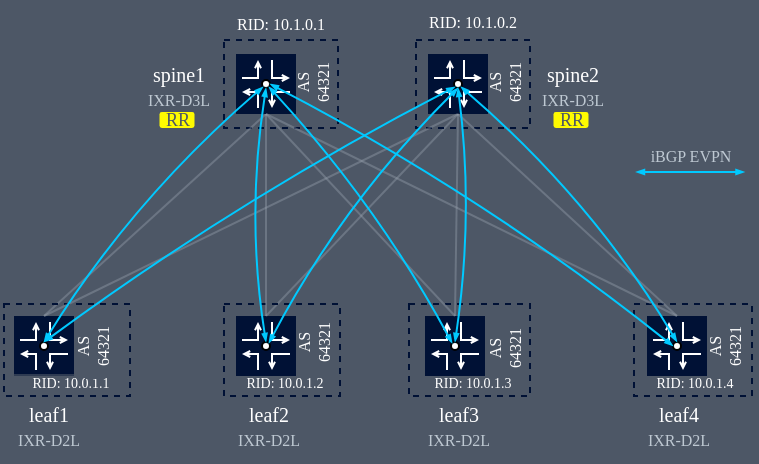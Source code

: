 <mxfile version="21.6.9" type="github">
  <diagram name="overlay ibgp evpn" id="vQ_CZGtZjFFo7zD5n146">
    <mxGraphModel dx="902" dy="489" grid="0" gridSize="2" guides="1" tooltips="1" connect="1" arrows="1" fold="1" page="1" pageScale="1" pageWidth="827" pageHeight="1169" background="#4D5766" math="0" shadow="0">
      <root>
        <mxCell id="mwT0r1Xhh7UKhmQyr-0J-0" />
        <mxCell id="mwT0r1Xhh7UKhmQyr-0J-1" parent="mwT0r1Xhh7UKhmQyr-0J-0" />
        <mxCell id="mwT0r1Xhh7UKhmQyr-0J-66" value="&lt;font face=&quot;Fira Code&quot; data-font-src=&quot;https://fonts.googleapis.com/css?family=Fira+Code&quot;&gt;AS 64321&lt;/font&gt;" style="rounded=0;whiteSpace=wrap;html=1;dashed=1;fillColor=#4D5766;fontFamily=Manrope;fontSource=https%3A%2F%2Ffonts.googleapis.com%2Fcss%3Ffamily%3DManrope;fontSize=8;fontColor=#FFFFFF;strokeColor=none;rotation=-90;" parent="mwT0r1Xhh7UKhmQyr-0J-1" vertex="1">
          <mxGeometry x="531" y="415" width="33" height="8" as="geometry" />
        </mxCell>
        <mxCell id="97hnSNOYw0HHCOYGKAI5-13" value="&lt;div style=&quot;font-size: 7px;&quot;&gt;&lt;div style=&quot;text-align: left&quot;&gt;&lt;span style=&quot;color: rgb(255 , 255 , 255)&quot;&gt;RID&lt;/span&gt;&lt;span style=&quot;color: rgb(255 , 255 , 255)&quot;&gt;: 10.0.1.3&lt;/span&gt;&lt;/div&gt;&lt;/div&gt;" style="text;html=1;align=center;verticalAlign=middle;resizable=0;points=[];autosize=1;fontSize=8;fontFamily=Fira Code;fontColor=#001135;fontSource=https%3A%2F%2Ffonts.googleapis.com%2Fcss%3Ffamily%3DFira%2BCode;connectable=0;rotation=0;fillColor=#4D5766;opacity=60;spacing=-3;" parent="mwT0r1Xhh7UKhmQyr-0J-1" vertex="1">
          <mxGeometry x="499.5" y="432" width="63" height="10" as="geometry" />
        </mxCell>
        <mxCell id="mwT0r1Xhh7UKhmQyr-0J-44" value="" style="rounded=0;whiteSpace=wrap;html=1;fontFamily=Manrope;fontSize=8;fontSource=https%3A%2F%2Ffonts.googleapis.com%2Fcss%3Ffamily%3DManrope;connectable=0;allowArrows=0;fillColor=none;dashed=1;strokeColor=#001135;" parent="mwT0r1Xhh7UKhmQyr-0J-1" vertex="1">
          <mxGeometry x="499.5" y="397" width="60.5" height="46" as="geometry" />
        </mxCell>
        <mxCell id="mwT0r1Xhh7UKhmQyr-0J-51" value="" style="group" parent="mwT0r1Xhh7UKhmQyr-0J-1" vertex="1" connectable="0">
          <mxGeometry x="507.5" y="403" width="30" height="30" as="geometry" />
        </mxCell>
        <mxCell id="mwT0r1Xhh7UKhmQyr-0J-52" value="" style="whiteSpace=wrap;html=1;aspect=fixed;fillColor=#001135;strokeColor=none;connectable=1;allowArrows=1;fontFamily=Manrope;fontSource=https%3A%2F%2Ffonts.googleapis.com%2Fcss%3Ffamily%3DManrope;" parent="mwT0r1Xhh7UKhmQyr-0J-51" vertex="1">
          <mxGeometry width="30" height="30" as="geometry" />
        </mxCell>
        <mxCell id="mwT0r1Xhh7UKhmQyr-0J-53" value="" style="endArrow=open;html=1;edgeStyle=orthogonalEdgeStyle;rounded=0;endFill=0;startSize=6;endSize=2;strokeColor=#FFFFFF;fontFamily=Manrope;fontSource=https%3A%2F%2Ffonts.googleapis.com%2Fcss%3Ffamily%3DManrope;" parent="mwT0r1Xhh7UKhmQyr-0J-51" edge="1">
          <mxGeometry width="50" height="50" as="geometry">
            <mxPoint x="3" y="12" as="sourcePoint" />
            <mxPoint x="11" y="3" as="targetPoint" />
            <Array as="points">
              <mxPoint x="11" y="12" />
            </Array>
          </mxGeometry>
        </mxCell>
        <mxCell id="mwT0r1Xhh7UKhmQyr-0J-54" value="" style="endArrow=open;html=1;edgeStyle=orthogonalEdgeStyle;rounded=0;endFill=0;startSize=6;endSize=2;strokeColor=#FFFFFF;fontFamily=Manrope;fontSource=https%3A%2F%2Ffonts.googleapis.com%2Fcss%3Ffamily%3DManrope;" parent="mwT0r1Xhh7UKhmQyr-0J-51" edge="1">
          <mxGeometry width="50" height="50" as="geometry">
            <mxPoint x="11" y="27" as="sourcePoint" />
            <mxPoint x="3" y="19" as="targetPoint" />
            <Array as="points">
              <mxPoint x="11" y="19" />
            </Array>
          </mxGeometry>
        </mxCell>
        <mxCell id="mwT0r1Xhh7UKhmQyr-0J-55" value="" style="endArrow=open;html=1;edgeStyle=orthogonalEdgeStyle;rounded=0;endFill=0;startSize=6;endSize=2;strokeColor=#FFFFFF;fontFamily=Manrope;fontSource=https%3A%2F%2Ffonts.googleapis.com%2Fcss%3Ffamily%3DManrope;" parent="mwT0r1Xhh7UKhmQyr-0J-51" edge="1">
          <mxGeometry width="50" height="50" as="geometry">
            <mxPoint x="18" y="3" as="sourcePoint" />
            <mxPoint x="27" y="12" as="targetPoint" />
            <Array as="points">
              <mxPoint x="18" y="12" />
            </Array>
          </mxGeometry>
        </mxCell>
        <mxCell id="mwT0r1Xhh7UKhmQyr-0J-56" value="" style="endArrow=open;html=1;edgeStyle=orthogonalEdgeStyle;rounded=0;endFill=0;startSize=6;endSize=2;strokeColor=#FFFFFF;fontFamily=Manrope;fontSource=https%3A%2F%2Ffonts.googleapis.com%2Fcss%3Ffamily%3DManrope;" parent="mwT0r1Xhh7UKhmQyr-0J-51" edge="1">
          <mxGeometry width="50" height="50" as="geometry">
            <mxPoint x="27" y="19" as="sourcePoint" />
            <mxPoint x="18" y="27" as="targetPoint" />
            <Array as="points">
              <mxPoint x="18" y="19" />
            </Array>
          </mxGeometry>
        </mxCell>
        <mxCell id="97hnSNOYw0HHCOYGKAI5-4" value="" style="ellipse;whiteSpace=wrap;html=1;" parent="mwT0r1Xhh7UKhmQyr-0J-51" vertex="1">
          <mxGeometry x="13" y="13" width="4" height="4" as="geometry" />
        </mxCell>
        <mxCell id="mwT0r1Xhh7UKhmQyr-0J-15" value="" style="group;fontFamily=Manrope;fontSource=https%3A%2F%2Ffonts.googleapis.com%2Fcss%3Ffamily%3DManrope;" parent="mwT0r1Xhh7UKhmQyr-0J-1" vertex="1" connectable="0">
          <mxGeometry x="413" y="403" width="55" height="38" as="geometry" />
        </mxCell>
        <mxCell id="97hnSNOYw0HHCOYGKAI5-7" value="&lt;div style=&quot;font-size: 7px;&quot;&gt;&lt;div style=&quot;text-align: left&quot;&gt;&lt;span style=&quot;color: rgb(255 , 255 , 255)&quot;&gt;RID&lt;/span&gt;&lt;span style=&quot;color: rgb(255 , 255 , 255)&quot;&gt;: 10.0.1.2&lt;/span&gt;&lt;/div&gt;&lt;/div&gt;" style="text;html=1;align=center;verticalAlign=middle;resizable=0;points=[];autosize=1;fontSize=8;fontFamily=Fira Code;fontColor=#001135;fontSource=https%3A%2F%2Ffonts.googleapis.com%2Fcss%3Ffamily%3DFira%2BCode;connectable=0;rotation=0;fillColor=#4D5766;opacity=60;spacing=-3;" parent="mwT0r1Xhh7UKhmQyr-0J-15" vertex="1">
          <mxGeometry x="-8" y="29" width="63" height="10" as="geometry" />
        </mxCell>
        <mxCell id="mwT0r1Xhh7UKhmQyr-0J-16" value="" style="whiteSpace=wrap;html=1;aspect=fixed;fillColor=#001135;strokeColor=none;connectable=1;allowArrows=1;fontFamily=Manrope;fontSource=https%3A%2F%2Ffonts.googleapis.com%2Fcss%3Ffamily%3DManrope;" parent="mwT0r1Xhh7UKhmQyr-0J-15" vertex="1">
          <mxGeometry width="30" height="30" as="geometry" />
        </mxCell>
        <mxCell id="mwT0r1Xhh7UKhmQyr-0J-17" value="" style="endArrow=open;html=1;edgeStyle=orthogonalEdgeStyle;rounded=0;endFill=0;startSize=6;endSize=2;strokeColor=#FFFFFF;fontFamily=Manrope;fontSource=https%3A%2F%2Ffonts.googleapis.com%2Fcss%3Ffamily%3DManrope;" parent="mwT0r1Xhh7UKhmQyr-0J-15" edge="1">
          <mxGeometry width="50" height="50" relative="1" as="geometry">
            <mxPoint x="3" y="12" as="sourcePoint" />
            <mxPoint x="11" y="3" as="targetPoint" />
            <Array as="points">
              <mxPoint x="11" y="12" />
            </Array>
          </mxGeometry>
        </mxCell>
        <mxCell id="mwT0r1Xhh7UKhmQyr-0J-18" value="" style="endArrow=open;html=1;edgeStyle=orthogonalEdgeStyle;rounded=0;endFill=0;startSize=6;endSize=2;strokeColor=#FFFFFF;fontFamily=Manrope;fontSource=https%3A%2F%2Ffonts.googleapis.com%2Fcss%3Ffamily%3DManrope;" parent="mwT0r1Xhh7UKhmQyr-0J-15" edge="1">
          <mxGeometry width="50" height="50" relative="1" as="geometry">
            <mxPoint x="11" y="27" as="sourcePoint" />
            <mxPoint x="3" y="19" as="targetPoint" />
            <Array as="points">
              <mxPoint x="11" y="19" />
            </Array>
          </mxGeometry>
        </mxCell>
        <mxCell id="mwT0r1Xhh7UKhmQyr-0J-19" value="" style="endArrow=open;html=1;edgeStyle=orthogonalEdgeStyle;rounded=0;endFill=0;startSize=6;endSize=2;strokeColor=#FFFFFF;fontFamily=Manrope;fontSource=https%3A%2F%2Ffonts.googleapis.com%2Fcss%3Ffamily%3DManrope;" parent="mwT0r1Xhh7UKhmQyr-0J-15" edge="1">
          <mxGeometry width="50" height="50" relative="1" as="geometry">
            <mxPoint x="18" y="3" as="sourcePoint" />
            <mxPoint x="27" y="12" as="targetPoint" />
            <Array as="points">
              <mxPoint x="18" y="12" />
            </Array>
          </mxGeometry>
        </mxCell>
        <mxCell id="mwT0r1Xhh7UKhmQyr-0J-20" value="" style="endArrow=open;html=1;edgeStyle=orthogonalEdgeStyle;rounded=0;endFill=0;startSize=6;endSize=2;strokeColor=#FFFFFF;fontFamily=Manrope;fontSource=https%3A%2F%2Ffonts.googleapis.com%2Fcss%3Ffamily%3DManrope;" parent="mwT0r1Xhh7UKhmQyr-0J-15" edge="1">
          <mxGeometry width="50" height="50" relative="1" as="geometry">
            <mxPoint x="27" y="19" as="sourcePoint" />
            <mxPoint x="18" y="27" as="targetPoint" />
            <Array as="points">
              <mxPoint x="18" y="19" />
            </Array>
          </mxGeometry>
        </mxCell>
        <mxCell id="97hnSNOYw0HHCOYGKAI5-3" value="" style="ellipse;whiteSpace=wrap;html=1;" parent="mwT0r1Xhh7UKhmQyr-0J-15" vertex="1">
          <mxGeometry x="13" y="13" width="4" height="4" as="geometry" />
        </mxCell>
        <mxCell id="mwT0r1Xhh7UKhmQyr-0J-21" value="" style="group" parent="mwT0r1Xhh7UKhmQyr-0J-1" vertex="1" connectable="0">
          <mxGeometry x="302" y="403" width="64" height="42" as="geometry" />
        </mxCell>
        <mxCell id="mwT0r1Xhh7UKhmQyr-0J-22" value="" style="whiteSpace=wrap;html=1;aspect=fixed;fillColor=#001135;strokeColor=none;connectable=1;allowArrows=1;fontFamily=Manrope;fontSource=https%3A%2F%2Ffonts.googleapis.com%2Fcss%3Ffamily%3DManrope;" parent="mwT0r1Xhh7UKhmQyr-0J-21" vertex="1">
          <mxGeometry width="30" height="30" as="geometry" />
        </mxCell>
        <mxCell id="mwT0r1Xhh7UKhmQyr-0J-63" value="&lt;div style=&quot;font-size: 7px;&quot;&gt;&lt;div style=&quot;text-align: left&quot;&gt;&lt;span style=&quot;color: rgb(255 , 255 , 255)&quot;&gt;RID&lt;/span&gt;&lt;span style=&quot;color: rgb(255 , 255 , 255)&quot;&gt;: 10.0.1.1&lt;/span&gt;&lt;/div&gt;&lt;/div&gt;" style="text;html=1;align=center;verticalAlign=middle;resizable=0;points=[];autosize=1;fontSize=8;fontFamily=Fira Code;fontColor=#001135;fontSource=https%3A%2F%2Ffonts.googleapis.com%2Fcss%3Ffamily%3DFira%2BCode;connectable=0;rotation=0;fillColor=#4D5766;opacity=60;spacing=-3;" parent="mwT0r1Xhh7UKhmQyr-0J-21" vertex="1">
          <mxGeometry x="-4" y="29" width="63" height="10" as="geometry" />
        </mxCell>
        <mxCell id="mwT0r1Xhh7UKhmQyr-0J-23" value="" style="endArrow=open;html=1;edgeStyle=orthogonalEdgeStyle;rounded=0;endFill=0;startSize=6;endSize=2;strokeColor=#FFFFFF;fontFamily=Manrope;fontSource=https%3A%2F%2Ffonts.googleapis.com%2Fcss%3Ffamily%3DManrope;" parent="mwT0r1Xhh7UKhmQyr-0J-21" edge="1">
          <mxGeometry width="50" height="50" as="geometry">
            <mxPoint x="3" y="12" as="sourcePoint" />
            <mxPoint x="11" y="3" as="targetPoint" />
            <Array as="points">
              <mxPoint x="11" y="12" />
            </Array>
          </mxGeometry>
        </mxCell>
        <mxCell id="mwT0r1Xhh7UKhmQyr-0J-24" value="" style="endArrow=open;html=1;edgeStyle=orthogonalEdgeStyle;rounded=0;endFill=0;startSize=6;endSize=2;strokeColor=#FFFFFF;fontFamily=Manrope;fontSource=https%3A%2F%2Ffonts.googleapis.com%2Fcss%3Ffamily%3DManrope;" parent="mwT0r1Xhh7UKhmQyr-0J-21" edge="1">
          <mxGeometry width="50" height="50" as="geometry">
            <mxPoint x="11" y="27" as="sourcePoint" />
            <mxPoint x="3" y="19" as="targetPoint" />
            <Array as="points">
              <mxPoint x="11" y="19" />
            </Array>
          </mxGeometry>
        </mxCell>
        <mxCell id="mwT0r1Xhh7UKhmQyr-0J-25" value="" style="endArrow=open;html=1;edgeStyle=orthogonalEdgeStyle;rounded=0;endFill=0;startSize=6;endSize=2;strokeColor=#FFFFFF;fontFamily=Manrope;fontSource=https%3A%2F%2Ffonts.googleapis.com%2Fcss%3Ffamily%3DManrope;" parent="mwT0r1Xhh7UKhmQyr-0J-21" edge="1">
          <mxGeometry width="50" height="50" as="geometry">
            <mxPoint x="18" y="3" as="sourcePoint" />
            <mxPoint x="27" y="12" as="targetPoint" />
            <Array as="points">
              <mxPoint x="18" y="12" />
            </Array>
          </mxGeometry>
        </mxCell>
        <mxCell id="mwT0r1Xhh7UKhmQyr-0J-26" value="" style="endArrow=open;html=1;edgeStyle=orthogonalEdgeStyle;rounded=0;endFill=0;startSize=6;endSize=2;strokeColor=#FFFFFF;fontFamily=Manrope;fontSource=https%3A%2F%2Ffonts.googleapis.com%2Fcss%3Ffamily%3DManrope;" parent="mwT0r1Xhh7UKhmQyr-0J-21" edge="1">
          <mxGeometry width="50" height="50" as="geometry">
            <mxPoint x="27" y="19" as="sourcePoint" />
            <mxPoint x="18" y="27" as="targetPoint" />
            <Array as="points">
              <mxPoint x="18" y="19" />
            </Array>
          </mxGeometry>
        </mxCell>
        <mxCell id="97hnSNOYw0HHCOYGKAI5-1" value="" style="ellipse;whiteSpace=wrap;html=1;" parent="mwT0r1Xhh7UKhmQyr-0J-21" vertex="1">
          <mxGeometry x="13" y="13" width="4" height="4" as="geometry" />
        </mxCell>
        <mxCell id="mwT0r1Xhh7UKhmQyr-0J-41" value="&lt;div style=&quot;text-align: left ; font-size: 8px&quot;&gt;&lt;span style=&quot;color: rgb(255 , 255 , 255)&quot;&gt;RID&lt;/span&gt;&lt;span style=&quot;color: rgb(255 , 255 , 255)&quot;&gt;: 10.1.0.2&lt;/span&gt;&lt;/div&gt;" style="text;html=1;align=center;verticalAlign=middle;resizable=0;points=[];autosize=1;fontSize=8;fontFamily=Fira Code;fontColor=#001135;fontSource=https%3A%2F%2Ffonts.googleapis.com%2Fcss%3Ffamily%3DFira%2BCode;connectable=0;rotation=0;fillColor=#4D5766;opacity=60;" parent="mwT0r1Xhh7UKhmQyr-0J-1" vertex="1">
          <mxGeometry x="491" y="245" width="80" height="22" as="geometry" />
        </mxCell>
        <mxCell id="mwT0r1Xhh7UKhmQyr-0J-31" value="&lt;div style=&quot;text-align: left ; font-size: 8px&quot;&gt;&lt;span style=&quot;color: rgb(255 , 255 , 255)&quot;&gt;RID&lt;/span&gt;&lt;span style=&quot;color: rgb(255 , 255 , 255)&quot;&gt;: 10.1.0.1&lt;/span&gt;&lt;/div&gt;" style="text;html=1;align=center;verticalAlign=middle;resizable=0;points=[];autosize=1;fontSize=8;fontFamily=Fira Code;fontColor=#001135;fontSource=https%3A%2F%2Ffonts.googleapis.com%2Fcss%3Ffamily%3DFira%2BCode;connectable=0;rotation=0;fillColor=#4D5766;opacity=60;" parent="mwT0r1Xhh7UKhmQyr-0J-1" vertex="1">
          <mxGeometry x="395" y="246" width="80" height="22" as="geometry" />
        </mxCell>
        <mxCell id="97hnSNOYw0HHCOYGKAI5-14" value="&lt;div style=&quot;font-size: 7px;&quot;&gt;&lt;div style=&quot;text-align: left&quot;&gt;&lt;span style=&quot;color: rgb(255 , 255 , 255)&quot;&gt;RID&lt;/span&gt;&lt;span style=&quot;color: rgb(255 , 255 , 255)&quot;&gt;: 10.0.1.4&lt;/span&gt;&lt;/div&gt;&lt;/div&gt;" style="text;html=1;align=center;verticalAlign=middle;resizable=0;points=[];autosize=1;fontSize=8;fontFamily=Fira Code;fontColor=#001135;fontSource=https%3A%2F%2Ffonts.googleapis.com%2Fcss%3Ffamily%3DFira%2BCode;connectable=0;rotation=0;fillColor=#4D5766;opacity=60;spacing=-3;" parent="mwT0r1Xhh7UKhmQyr-0J-1" vertex="1">
          <mxGeometry x="610.5" y="432" width="63" height="10" as="geometry" />
        </mxCell>
        <mxCell id="mwT0r1Xhh7UKhmQyr-0J-2" style="rounded=0;orthogonalLoop=1;jettySize=auto;html=1;exitX=0.5;exitY=0;exitDx=0;exitDy=0;entryX=0.5;entryY=1;entryDx=0;entryDy=0;startSize=6;endArrow=none;endFill=0;endSize=2;fontFamily=Manrope;fontSize=8;strokeColor=#98A2AE;fontSource=https%3A%2F%2Ffonts.googleapis.com%2Fcss%3Ffamily%3DManrope;opacity=40;" parent="mwT0r1Xhh7UKhmQyr-0J-1" source="mwT0r1Xhh7UKhmQyr-0J-16" target="mwT0r1Xhh7UKhmQyr-0J-34" edge="1">
          <mxGeometry relative="1" as="geometry">
            <mxPoint x="484" y="427" as="sourcePoint" />
            <mxPoint x="484" y="326" as="targetPoint" />
          </mxGeometry>
        </mxCell>
        <mxCell id="mwT0r1Xhh7UKhmQyr-0J-3" value="" style="rounded=0;whiteSpace=wrap;html=1;fontFamily=Manrope;fontSize=8;fontSource=https%3A%2F%2Ffonts.googleapis.com%2Fcss%3Ffamily%3DManrope;connectable=0;allowArrows=0;fillColor=none;dashed=1;strokeColor=#001135;" parent="mwT0r1Xhh7UKhmQyr-0J-1" vertex="1">
          <mxGeometry x="407" y="397" width="58" height="46" as="geometry" />
        </mxCell>
        <mxCell id="mwT0r1Xhh7UKhmQyr-0J-4" value="" style="rounded=0;whiteSpace=wrap;html=1;fontFamily=Manrope;fontSize=8;fontSource=https%3A%2F%2Ffonts.googleapis.com%2Fcss%3Ffamily%3DManrope;connectable=0;allowArrows=0;fillColor=none;dashed=1;strokeColor=#001135;" parent="mwT0r1Xhh7UKhmQyr-0J-1" vertex="1">
          <mxGeometry x="407" y="265" width="57" height="44" as="geometry" />
        </mxCell>
        <mxCell id="mwT0r1Xhh7UKhmQyr-0J-5" style="rounded=0;orthogonalLoop=1;jettySize=auto;html=1;exitX=0.5;exitY=0;exitDx=0;exitDy=0;startSize=6;endArrow=none;endFill=0;endSize=2;fontFamily=Manrope;fontSize=8;strokeColor=#98A2AE;fontSource=https%3A%2F%2Ffonts.googleapis.com%2Fcss%3Ffamily%3DManrope;entryX=0.5;entryY=1;entryDx=0;entryDy=0;opacity=40;" parent="mwT0r1Xhh7UKhmQyr-0J-1" source="mwT0r1Xhh7UKhmQyr-0J-22" target="mwT0r1Xhh7UKhmQyr-0J-7" edge="1">
          <mxGeometry relative="1" as="geometry">
            <mxPoint x="317" y="326" as="sourcePoint" />
            <mxPoint x="354" y="302" as="targetPoint" />
          </mxGeometry>
        </mxCell>
        <mxCell id="mwT0r1Xhh7UKhmQyr-0J-6" value="" style="group;fontFamily=Manrope;fontSource=https%3A%2F%2Ffonts.googleapis.com%2Fcss%3Ffamily%3DManrope;" parent="mwT0r1Xhh7UKhmQyr-0J-1" vertex="1" connectable="0">
          <mxGeometry x="413" y="272" width="30" height="30" as="geometry" />
        </mxCell>
        <mxCell id="mwT0r1Xhh7UKhmQyr-0J-7" value="" style="whiteSpace=wrap;html=1;aspect=fixed;fillColor=#001135;strokeColor=none;connectable=1;allowArrows=1;fontFamily=Manrope;fontSource=https%3A%2F%2Ffonts.googleapis.com%2Fcss%3Ffamily%3DManrope;" parent="mwT0r1Xhh7UKhmQyr-0J-6" vertex="1">
          <mxGeometry width="30" height="30" as="geometry" />
        </mxCell>
        <mxCell id="mwT0r1Xhh7UKhmQyr-0J-8" value="" style="endArrow=open;html=1;edgeStyle=orthogonalEdgeStyle;rounded=0;endFill=0;startSize=6;endSize=2;strokeColor=#FFFFFF;fontFamily=Manrope;fontSource=https%3A%2F%2Ffonts.googleapis.com%2Fcss%3Ffamily%3DManrope;" parent="mwT0r1Xhh7UKhmQyr-0J-6" edge="1">
          <mxGeometry width="50" height="50" relative="1" as="geometry">
            <mxPoint x="3" y="12" as="sourcePoint" />
            <mxPoint x="11" y="3" as="targetPoint" />
            <Array as="points">
              <mxPoint x="11" y="12" />
            </Array>
          </mxGeometry>
        </mxCell>
        <mxCell id="mwT0r1Xhh7UKhmQyr-0J-9" value="" style="endArrow=open;html=1;edgeStyle=orthogonalEdgeStyle;rounded=0;endFill=0;startSize=6;endSize=2;strokeColor=#FFFFFF;fontFamily=Manrope;fontSource=https%3A%2F%2Ffonts.googleapis.com%2Fcss%3Ffamily%3DManrope;" parent="mwT0r1Xhh7UKhmQyr-0J-6" edge="1">
          <mxGeometry width="50" height="50" relative="1" as="geometry">
            <mxPoint x="11" y="27" as="sourcePoint" />
            <mxPoint x="3" y="19" as="targetPoint" />
            <Array as="points">
              <mxPoint x="11" y="19" />
            </Array>
          </mxGeometry>
        </mxCell>
        <mxCell id="mwT0r1Xhh7UKhmQyr-0J-10" value="" style="endArrow=open;html=1;edgeStyle=orthogonalEdgeStyle;rounded=0;endFill=0;startSize=6;endSize=2;strokeColor=#FFFFFF;fontFamily=Manrope;fontSource=https%3A%2F%2Ffonts.googleapis.com%2Fcss%3Ffamily%3DManrope;" parent="mwT0r1Xhh7UKhmQyr-0J-6" edge="1">
          <mxGeometry width="50" height="50" relative="1" as="geometry">
            <mxPoint x="18" y="3" as="sourcePoint" />
            <mxPoint x="27" y="12" as="targetPoint" />
            <Array as="points">
              <mxPoint x="18" y="12" />
            </Array>
          </mxGeometry>
        </mxCell>
        <mxCell id="mwT0r1Xhh7UKhmQyr-0J-11" value="" style="endArrow=open;html=1;edgeStyle=orthogonalEdgeStyle;rounded=0;endFill=0;startSize=6;endSize=2;strokeColor=#FFFFFF;fontFamily=Manrope;fontSource=https%3A%2F%2Ffonts.googleapis.com%2Fcss%3Ffamily%3DManrope;" parent="mwT0r1Xhh7UKhmQyr-0J-6" edge="1">
          <mxGeometry width="50" height="50" relative="1" as="geometry">
            <mxPoint x="27" y="19" as="sourcePoint" />
            <mxPoint x="18" y="27" as="targetPoint" />
            <Array as="points">
              <mxPoint x="18" y="19" />
            </Array>
          </mxGeometry>
        </mxCell>
        <mxCell id="97hnSNOYw0HHCOYGKAI5-0" value="" style="ellipse;whiteSpace=wrap;html=1;" parent="mwT0r1Xhh7UKhmQyr-0J-6" vertex="1">
          <mxGeometry x="13" y="13" width="4" height="4" as="geometry" />
        </mxCell>
        <mxCell id="mwT0r1Xhh7UKhmQyr-0J-12" style="rounded=0;orthogonalLoop=1;jettySize=auto;html=1;exitX=0.5;exitY=0;exitDx=0;exitDy=0;entryX=0.5;entryY=1;entryDx=0;entryDy=0;startSize=6;endArrow=none;endFill=0;endSize=2;fontFamily=Manrope;fontSize=8;strokeColor=#98A2AE;fontSource=https%3A%2F%2Ffonts.googleapis.com%2Fcss%3Ffamily%3DManrope;opacity=40;" parent="mwT0r1Xhh7UKhmQyr-0J-1" source="mwT0r1Xhh7UKhmQyr-0J-16" target="mwT0r1Xhh7UKhmQyr-0J-7" edge="1">
          <mxGeometry relative="1" as="geometry">
            <mxPoint x="319" y="328" as="sourcePoint" />
            <mxPoint x="341" y="304" as="targetPoint" />
          </mxGeometry>
        </mxCell>
        <mxCell id="mwT0r1Xhh7UKhmQyr-0J-13" value="&lt;font&gt;leaf1&lt;br&gt;&lt;font style=&quot;font-size: 8px&quot; color=&quot;#bec8d2&quot;&gt;IXR-D2L&lt;/font&gt;&lt;br&gt;&lt;/font&gt;" style="text;html=1;align=center;verticalAlign=middle;resizable=0;points=[];autosize=1;fontSize=10;fontFamily=Manrope;fontStyle=0;fontColor=#FFFFFF;" parent="mwT0r1Xhh7UKhmQyr-0J-1" vertex="1">
          <mxGeometry x="295" y="440" width="47" height="36" as="geometry" />
        </mxCell>
        <mxCell id="mwT0r1Xhh7UKhmQyr-0J-14" value="" style="rounded=0;whiteSpace=wrap;html=1;fontFamily=Manrope;fontSize=8;fontSource=https%3A%2F%2Ffonts.googleapis.com%2Fcss%3Ffamily%3DManrope;connectable=0;allowArrows=0;fillColor=none;dashed=1;strokeColor=#001135;" parent="mwT0r1Xhh7UKhmQyr-0J-1" vertex="1">
          <mxGeometry x="297" y="397" width="63" height="46" as="geometry" />
        </mxCell>
        <mxCell id="mwT0r1Xhh7UKhmQyr-0J-27" value="&lt;font face=&quot;Fira Code&quot; data-font-src=&quot;https://fonts.googleapis.com/css?family=Fira+Code&quot;&gt;AS 64321&lt;/font&gt;" style="rounded=0;whiteSpace=wrap;html=1;dashed=1;fillColor=#4D5766;fontFamily=Manrope;fontSource=https%3A%2F%2Ffonts.googleapis.com%2Fcss%3Ffamily%3DManrope;fontSize=8;fontColor=#FFFFFF;strokeColor=none;rotation=-90;" parent="mwT0r1Xhh7UKhmQyr-0J-1" vertex="1">
          <mxGeometry x="325" y="414" width="33" height="8" as="geometry" />
        </mxCell>
        <mxCell id="mwT0r1Xhh7UKhmQyr-0J-28" value="&lt;font face=&quot;Fira Code&quot; data-font-src=&quot;https://fonts.googleapis.com/css?family=Fira+Code&quot;&gt;AS 64321&lt;/font&gt;" style="rounded=0;whiteSpace=wrap;html=1;dashed=1;fillColor=#4D5766;fontFamily=Manrope;fontSource=https%3A%2F%2Ffonts.googleapis.com%2Fcss%3Ffamily%3DManrope;fontSize=8;fontColor=#FFFFFF;strokeColor=none;rotation=-90;" parent="mwT0r1Xhh7UKhmQyr-0J-1" vertex="1">
          <mxGeometry x="435" y="282" width="33" height="8" as="geometry" />
        </mxCell>
        <mxCell id="mwT0r1Xhh7UKhmQyr-0J-29" value="&lt;font&gt;leaf2&lt;br&gt;&lt;font style=&quot;font-size: 8px&quot; color=&quot;#bec8d2&quot;&gt;IXR-D2L&lt;/font&gt;&lt;br&gt;&lt;/font&gt;" style="text;html=1;align=center;verticalAlign=middle;resizable=0;points=[];autosize=1;fontSize=10;fontFamily=Manrope;fontStyle=0;fontColor=#FFFFFF;" parent="mwT0r1Xhh7UKhmQyr-0J-1" vertex="1">
          <mxGeometry x="405" y="440" width="47" height="36" as="geometry" />
        </mxCell>
        <mxCell id="mwT0r1Xhh7UKhmQyr-0J-30" value="&lt;font&gt;spine1&lt;br&gt;&lt;span style=&quot;color: rgb(190 , 200 , 210)&quot;&gt;&lt;font style=&quot;font-size: 8px&quot;&gt;IXR-D3L&lt;/font&gt;&lt;/span&gt;&lt;br&gt;&lt;/font&gt;" style="text;html=1;align=center;verticalAlign=middle;resizable=0;points=[];autosize=1;fontSize=10;fontFamily=Manrope;fontStyle=0;fontColor=#FFFFFF;connectable=0;" parent="mwT0r1Xhh7UKhmQyr-0J-1" vertex="1">
          <mxGeometry x="360" y="270" width="47" height="36" as="geometry" />
        </mxCell>
        <mxCell id="mwT0r1Xhh7UKhmQyr-0J-32" value="" style="rounded=0;whiteSpace=wrap;html=1;fontFamily=Manrope;fontSize=8;fontSource=https%3A%2F%2Ffonts.googleapis.com%2Fcss%3Ffamily%3DManrope;connectable=0;allowArrows=0;fillColor=none;dashed=1;strokeColor=#001135;" parent="mwT0r1Xhh7UKhmQyr-0J-1" vertex="1">
          <mxGeometry x="503" y="265" width="57" height="44" as="geometry" />
        </mxCell>
        <mxCell id="mwT0r1Xhh7UKhmQyr-0J-33" value="" style="group;fontFamily=Manrope;fontSource=https%3A%2F%2Ffonts.googleapis.com%2Fcss%3Ffamily%3DManrope;" parent="mwT0r1Xhh7UKhmQyr-0J-1" vertex="1" connectable="0">
          <mxGeometry x="509" y="272" width="30" height="30" as="geometry" />
        </mxCell>
        <mxCell id="mwT0r1Xhh7UKhmQyr-0J-34" value="" style="whiteSpace=wrap;html=1;aspect=fixed;fillColor=#001135;strokeColor=none;connectable=1;allowArrows=1;fontFamily=Manrope;fontSource=https%3A%2F%2Ffonts.googleapis.com%2Fcss%3Ffamily%3DManrope;" parent="mwT0r1Xhh7UKhmQyr-0J-33" vertex="1">
          <mxGeometry width="30" height="30" as="geometry" />
        </mxCell>
        <mxCell id="mwT0r1Xhh7UKhmQyr-0J-35" value="" style="endArrow=open;html=1;edgeStyle=orthogonalEdgeStyle;rounded=0;endFill=0;startSize=6;endSize=2;strokeColor=#FFFFFF;fontFamily=Manrope;fontSource=https%3A%2F%2Ffonts.googleapis.com%2Fcss%3Ffamily%3DManrope;" parent="mwT0r1Xhh7UKhmQyr-0J-33" edge="1">
          <mxGeometry width="50" height="50" relative="1" as="geometry">
            <mxPoint x="3" y="12" as="sourcePoint" />
            <mxPoint x="11" y="3" as="targetPoint" />
            <Array as="points">
              <mxPoint x="11" y="12" />
            </Array>
          </mxGeometry>
        </mxCell>
        <mxCell id="mwT0r1Xhh7UKhmQyr-0J-36" value="" style="endArrow=open;html=1;edgeStyle=orthogonalEdgeStyle;rounded=0;endFill=0;startSize=6;endSize=2;strokeColor=#FFFFFF;fontFamily=Manrope;fontSource=https%3A%2F%2Ffonts.googleapis.com%2Fcss%3Ffamily%3DManrope;" parent="mwT0r1Xhh7UKhmQyr-0J-33" edge="1">
          <mxGeometry width="50" height="50" relative="1" as="geometry">
            <mxPoint x="11" y="27" as="sourcePoint" />
            <mxPoint x="3" y="19" as="targetPoint" />
            <Array as="points">
              <mxPoint x="11" y="19" />
            </Array>
          </mxGeometry>
        </mxCell>
        <mxCell id="mwT0r1Xhh7UKhmQyr-0J-37" value="" style="endArrow=open;html=1;edgeStyle=orthogonalEdgeStyle;rounded=0;endFill=0;startSize=6;endSize=2;strokeColor=#FFFFFF;fontFamily=Manrope;fontSource=https%3A%2F%2Ffonts.googleapis.com%2Fcss%3Ffamily%3DManrope;" parent="mwT0r1Xhh7UKhmQyr-0J-33" edge="1">
          <mxGeometry width="50" height="50" relative="1" as="geometry">
            <mxPoint x="18" y="3" as="sourcePoint" />
            <mxPoint x="27" y="12" as="targetPoint" />
            <Array as="points">
              <mxPoint x="18" y="12" />
            </Array>
          </mxGeometry>
        </mxCell>
        <mxCell id="mwT0r1Xhh7UKhmQyr-0J-38" value="" style="endArrow=open;html=1;edgeStyle=orthogonalEdgeStyle;rounded=0;endFill=0;startSize=6;endSize=2;strokeColor=#FFFFFF;fontFamily=Manrope;fontSource=https%3A%2F%2Ffonts.googleapis.com%2Fcss%3Ffamily%3DManrope;" parent="mwT0r1Xhh7UKhmQyr-0J-33" edge="1">
          <mxGeometry width="50" height="50" relative="1" as="geometry">
            <mxPoint x="27" y="19" as="sourcePoint" />
            <mxPoint x="18" y="27" as="targetPoint" />
            <Array as="points">
              <mxPoint x="18" y="19" />
            </Array>
          </mxGeometry>
        </mxCell>
        <mxCell id="97hnSNOYw0HHCOYGKAI5-6" value="" style="ellipse;whiteSpace=wrap;html=1;" parent="mwT0r1Xhh7UKhmQyr-0J-33" vertex="1">
          <mxGeometry x="13" y="13" width="4" height="4" as="geometry" />
        </mxCell>
        <mxCell id="mwT0r1Xhh7UKhmQyr-0J-39" value="&lt;font face=&quot;Fira Code&quot; data-font-src=&quot;https://fonts.googleapis.com/css?family=Fira+Code&quot;&gt;AS 64321&lt;/font&gt;" style="rounded=0;whiteSpace=wrap;html=1;dashed=1;fillColor=#4D5766;fontFamily=Manrope;fontSource=https%3A%2F%2Ffonts.googleapis.com%2Fcss%3Ffamily%3DManrope;fontSize=8;fontColor=#FFFFFF;strokeColor=none;rotation=-90;" parent="mwT0r1Xhh7UKhmQyr-0J-1" vertex="1">
          <mxGeometry x="531" y="282" width="33" height="8" as="geometry" />
        </mxCell>
        <mxCell id="mwT0r1Xhh7UKhmQyr-0J-40" value="&lt;font&gt;spine2&lt;br&gt;&lt;span style=&quot;color: rgb(190 , 200 , 210)&quot;&gt;&lt;font style=&quot;font-size: 8px&quot;&gt;IXR-D3L&lt;/font&gt;&lt;/span&gt;&lt;br&gt;&lt;/font&gt;" style="text;html=1;align=center;verticalAlign=middle;resizable=0;points=[];autosize=1;fontSize=10;fontFamily=Manrope;fontStyle=0;fontColor=#FFFFFF;connectable=0;" parent="mwT0r1Xhh7UKhmQyr-0J-1" vertex="1">
          <mxGeometry x="556" y="269.5" width="49" height="36" as="geometry" />
        </mxCell>
        <mxCell id="mwT0r1Xhh7UKhmQyr-0J-42" value="" style="rounded=0;whiteSpace=wrap;html=1;fontFamily=Manrope;fontSize=8;fontSource=https%3A%2F%2Ffonts.googleapis.com%2Fcss%3Ffamily%3DManrope;connectable=0;allowArrows=0;fillColor=none;dashed=1;strokeColor=#001135;" parent="mwT0r1Xhh7UKhmQyr-0J-1" vertex="1">
          <mxGeometry x="612" y="397" width="59" height="46" as="geometry" />
        </mxCell>
        <mxCell id="mwT0r1Xhh7UKhmQyr-0J-43" value="&lt;font&gt;leaf3&lt;br&gt;&lt;font style=&quot;font-size: 8px&quot; color=&quot;#bec8d2&quot;&gt;IXR-D2L&lt;/font&gt;&lt;br&gt;&lt;/font&gt;" style="text;html=1;align=center;verticalAlign=middle;resizable=0;points=[];autosize=1;fontSize=10;fontFamily=Manrope;fontStyle=0;fontColor=#FFFFFF;" parent="mwT0r1Xhh7UKhmQyr-0J-1" vertex="1">
          <mxGeometry x="500.5" y="440" width="47" height="36" as="geometry" />
        </mxCell>
        <mxCell id="mwT0r1Xhh7UKhmQyr-0J-45" value="" style="group;fontFamily=Manrope;fontSource=https%3A%2F%2Ffonts.googleapis.com%2Fcss%3Ffamily%3DManrope;" parent="mwT0r1Xhh7UKhmQyr-0J-1" vertex="1" connectable="0">
          <mxGeometry x="618.5" y="403" width="30" height="30" as="geometry" />
        </mxCell>
        <mxCell id="mwT0r1Xhh7UKhmQyr-0J-46" value="" style="whiteSpace=wrap;html=1;aspect=fixed;fillColor=#001135;strokeColor=none;connectable=1;allowArrows=1;fontFamily=Manrope;fontSource=https%3A%2F%2Ffonts.googleapis.com%2Fcss%3Ffamily%3DManrope;" parent="mwT0r1Xhh7UKhmQyr-0J-45" vertex="1">
          <mxGeometry width="30" height="30" as="geometry" />
        </mxCell>
        <mxCell id="mwT0r1Xhh7UKhmQyr-0J-47" value="" style="endArrow=open;html=1;edgeStyle=orthogonalEdgeStyle;rounded=0;endFill=0;startSize=6;endSize=2;strokeColor=#FFFFFF;fontFamily=Manrope;fontSource=https%3A%2F%2Ffonts.googleapis.com%2Fcss%3Ffamily%3DManrope;" parent="mwT0r1Xhh7UKhmQyr-0J-45" edge="1">
          <mxGeometry width="50" height="50" relative="1" as="geometry">
            <mxPoint x="3" y="12" as="sourcePoint" />
            <mxPoint x="11" y="3" as="targetPoint" />
            <Array as="points">
              <mxPoint x="11" y="12" />
            </Array>
          </mxGeometry>
        </mxCell>
        <mxCell id="mwT0r1Xhh7UKhmQyr-0J-48" value="" style="endArrow=open;html=1;edgeStyle=orthogonalEdgeStyle;rounded=0;endFill=0;startSize=6;endSize=2;strokeColor=#FFFFFF;fontFamily=Manrope;fontSource=https%3A%2F%2Ffonts.googleapis.com%2Fcss%3Ffamily%3DManrope;" parent="mwT0r1Xhh7UKhmQyr-0J-45" edge="1">
          <mxGeometry width="50" height="50" relative="1" as="geometry">
            <mxPoint x="11" y="27" as="sourcePoint" />
            <mxPoint x="3" y="19" as="targetPoint" />
            <Array as="points">
              <mxPoint x="11" y="19" />
            </Array>
          </mxGeometry>
        </mxCell>
        <mxCell id="mwT0r1Xhh7UKhmQyr-0J-49" value="" style="endArrow=open;html=1;edgeStyle=orthogonalEdgeStyle;rounded=0;endFill=0;startSize=6;endSize=2;strokeColor=#FFFFFF;fontFamily=Manrope;fontSource=https%3A%2F%2Ffonts.googleapis.com%2Fcss%3Ffamily%3DManrope;" parent="mwT0r1Xhh7UKhmQyr-0J-45" edge="1">
          <mxGeometry width="50" height="50" relative="1" as="geometry">
            <mxPoint x="18" y="3" as="sourcePoint" />
            <mxPoint x="27" y="12" as="targetPoint" />
            <Array as="points">
              <mxPoint x="18" y="12" />
            </Array>
          </mxGeometry>
        </mxCell>
        <mxCell id="mwT0r1Xhh7UKhmQyr-0J-50" value="" style="endArrow=open;html=1;edgeStyle=orthogonalEdgeStyle;rounded=0;endFill=0;startSize=6;endSize=2;strokeColor=#FFFFFF;fontFamily=Manrope;fontSource=https%3A%2F%2Ffonts.googleapis.com%2Fcss%3Ffamily%3DManrope;" parent="mwT0r1Xhh7UKhmQyr-0J-45" edge="1">
          <mxGeometry width="50" height="50" relative="1" as="geometry">
            <mxPoint x="27" y="19" as="sourcePoint" />
            <mxPoint x="18" y="27" as="targetPoint" />
            <Array as="points">
              <mxPoint x="18" y="19" />
            </Array>
          </mxGeometry>
        </mxCell>
        <mxCell id="97hnSNOYw0HHCOYGKAI5-5" value="" style="ellipse;whiteSpace=wrap;html=1;" parent="mwT0r1Xhh7UKhmQyr-0J-45" vertex="1">
          <mxGeometry x="13" y="13" width="4" height="4" as="geometry" />
        </mxCell>
        <mxCell id="mwT0r1Xhh7UKhmQyr-0J-57" value="&lt;font&gt;leaf4&lt;br&gt;&lt;font style=&quot;font-size: 8px&quot; color=&quot;#bec8d2&quot;&gt;IXR-D2L&lt;/font&gt;&lt;br&gt;&lt;/font&gt;" style="text;html=1;align=center;verticalAlign=middle;resizable=0;points=[];autosize=1;fontSize=10;fontFamily=Manrope;fontStyle=0;fontColor=#FFFFFF;" parent="mwT0r1Xhh7UKhmQyr-0J-1" vertex="1">
          <mxGeometry x="610.5" y="440" width="47" height="36" as="geometry" />
        </mxCell>
        <mxCell id="mwT0r1Xhh7UKhmQyr-0J-58" style="rounded=0;orthogonalLoop=1;jettySize=auto;html=1;exitX=0.5;exitY=0;exitDx=0;exitDy=0;entryX=0.5;entryY=1;entryDx=0;entryDy=0;startSize=6;endArrow=none;endFill=0;endSize=2;fontFamily=Manrope;fontSize=8;strokeColor=#98A2AE;fontSource=https%3A%2F%2Ffonts.googleapis.com%2Fcss%3Ffamily%3DManrope;opacity=40;" parent="mwT0r1Xhh7UKhmQyr-0J-1" source="mwT0r1Xhh7UKhmQyr-0J-52" target="mwT0r1Xhh7UKhmQyr-0J-34" edge="1">
          <mxGeometry relative="1" as="geometry">
            <mxPoint x="460" y="407" as="sourcePoint" />
            <mxPoint x="556" y="306" as="targetPoint" />
          </mxGeometry>
        </mxCell>
        <mxCell id="mwT0r1Xhh7UKhmQyr-0J-59" style="rounded=0;orthogonalLoop=1;jettySize=auto;html=1;exitX=0.5;exitY=0;exitDx=0;exitDy=0;entryX=0.5;entryY=1;entryDx=0;entryDy=0;startSize=6;endArrow=none;endFill=0;endSize=2;fontFamily=Manrope;fontSize=8;strokeColor=#98A2AE;fontSource=https%3A%2F%2Ffonts.googleapis.com%2Fcss%3Ffamily%3DManrope;opacity=40;" parent="mwT0r1Xhh7UKhmQyr-0J-1" source="mwT0r1Xhh7UKhmQyr-0J-46" target="mwT0r1Xhh7UKhmQyr-0J-34" edge="1">
          <mxGeometry relative="1" as="geometry">
            <mxPoint x="545.5" y="414" as="sourcePoint" />
            <mxPoint x="547.5" y="313" as="targetPoint" />
          </mxGeometry>
        </mxCell>
        <mxCell id="mwT0r1Xhh7UKhmQyr-0J-60" style="rounded=0;orthogonalLoop=1;jettySize=auto;html=1;startSize=6;endArrow=none;endFill=0;endSize=2;fontFamily=Manrope;fontSize=8;strokeColor=#98A2AE;fontSource=https%3A%2F%2Ffonts.googleapis.com%2Fcss%3Ffamily%3DManrope;entryX=0.5;entryY=1;entryDx=0;entryDy=0;exitX=0.5;exitY=0;exitDx=0;exitDy=0;opacity=40;" parent="mwT0r1Xhh7UKhmQyr-0J-1" source="mwT0r1Xhh7UKhmQyr-0J-22" target="mwT0r1Xhh7UKhmQyr-0J-34" edge="1">
          <mxGeometry relative="1" as="geometry">
            <mxPoint x="358" y="391" as="sourcePoint" />
            <mxPoint x="514" y="325" as="targetPoint" />
          </mxGeometry>
        </mxCell>
        <mxCell id="mwT0r1Xhh7UKhmQyr-0J-61" style="rounded=0;orthogonalLoop=1;jettySize=auto;html=1;exitX=0.5;exitY=0;exitDx=0;exitDy=0;entryX=0.5;entryY=1;entryDx=0;entryDy=0;startSize=6;endArrow=none;endFill=0;endSize=2;fontFamily=Manrope;fontSize=8;strokeColor=#98A2AE;fontSource=https%3A%2F%2Ffonts.googleapis.com%2Fcss%3Ffamily%3DManrope;opacity=40;" parent="mwT0r1Xhh7UKhmQyr-0J-1" source="mwT0r1Xhh7UKhmQyr-0J-46" target="mwT0r1Xhh7UKhmQyr-0J-7" edge="1">
          <mxGeometry relative="1" as="geometry">
            <mxPoint x="648.5" y="358" as="sourcePoint" />
            <mxPoint x="648.5" y="257" as="targetPoint" />
          </mxGeometry>
        </mxCell>
        <mxCell id="mwT0r1Xhh7UKhmQyr-0J-62" style="rounded=0;orthogonalLoop=1;jettySize=auto;html=1;exitX=0.5;exitY=0;exitDx=0;exitDy=0;entryX=0.5;entryY=1;entryDx=0;entryDy=0;startSize=6;endArrow=none;endFill=0;endSize=2;fontFamily=Manrope;fontSize=8;strokeColor=#98A2AE;fontSource=https%3A%2F%2Ffonts.googleapis.com%2Fcss%3Ffamily%3DManrope;opacity=40;" parent="mwT0r1Xhh7UKhmQyr-0J-1" source="mwT0r1Xhh7UKhmQyr-0J-52" target="mwT0r1Xhh7UKhmQyr-0J-7" edge="1">
          <mxGeometry relative="1" as="geometry">
            <mxPoint x="487" y="371" as="sourcePoint" />
            <mxPoint x="487" y="270" as="targetPoint" />
          </mxGeometry>
        </mxCell>
        <mxCell id="mwT0r1Xhh7UKhmQyr-0J-65" value="&lt;font face=&quot;Fira Code&quot; data-font-src=&quot;https://fonts.googleapis.com/css?family=Fira+Code&quot;&gt;AS 64321&lt;/font&gt;" style="rounded=0;whiteSpace=wrap;html=1;dashed=1;fillColor=#4D5766;fontFamily=Manrope;fontSource=https%3A%2F%2Ffonts.googleapis.com%2Fcss%3Ffamily%3DManrope;fontSize=8;fontColor=#FFFFFF;strokeColor=none;rotation=-90;spacing=2;" parent="mwT0r1Xhh7UKhmQyr-0J-1" vertex="1">
          <mxGeometry x="437.5" y="412.5" width="28" height="8" as="geometry" />
        </mxCell>
        <mxCell id="mwT0r1Xhh7UKhmQyr-0J-67" value="&lt;font face=&quot;Fira Code&quot; data-font-src=&quot;https://fonts.googleapis.com/css?family=Fira+Code&quot;&gt;AS 64321&lt;/font&gt;" style="rounded=0;whiteSpace=wrap;html=1;dashed=1;fillColor=#4D5766;fontFamily=Manrope;fontSource=https%3A%2F%2Ffonts.googleapis.com%2Fcss%3Ffamily%3DManrope;fontSize=8;fontColor=#FFFFFF;strokeColor=none;rotation=-90;" parent="mwT0r1Xhh7UKhmQyr-0J-1" vertex="1">
          <mxGeometry x="641" y="414" width="33" height="8" as="geometry" />
        </mxCell>
        <mxCell id="mwT0r1Xhh7UKhmQyr-0J-70" style="orthogonalLoop=1;jettySize=auto;html=1;startSize=2;endArrow=blockThin;endFill=1;endSize=2;fontFamily=Manrope;fontSize=8;fontSource=https%3A%2F%2Ffonts.googleapis.com%2Fcss%3Ffamily%3DManrope;startArrow=blockThin;startFill=1;strokeColor=#00C9FF;entryX=1;entryY=0.5;entryDx=0;entryDy=0;exitX=0;exitY=0.5;exitDx=0;exitDy=0;curved=1;" parent="mwT0r1Xhh7UKhmQyr-0J-1" source="97hnSNOYw0HHCOYGKAI5-5" target="97hnSNOYw0HHCOYGKAI5-0" edge="1">
          <mxGeometry relative="1" as="geometry">
            <mxPoint x="601" y="387" as="sourcePoint" />
            <mxPoint x="472" y="323" as="targetPoint" />
            <Array as="points">
              <mxPoint x="536" y="342" />
            </Array>
          </mxGeometry>
        </mxCell>
        <mxCell id="mwT0r1Xhh7UKhmQyr-0J-71" style="orthogonalLoop=1;jettySize=auto;html=1;startSize=2;endArrow=blockThin;endFill=1;endSize=2;fontFamily=Manrope;fontSize=8;fontSource=https%3A%2F%2Ffonts.googleapis.com%2Fcss%3Ffamily%3DManrope;startArrow=blockThin;startFill=1;strokeColor=#00C9FF;entryX=0.5;entryY=1;entryDx=0;entryDy=0;exitX=0.5;exitY=0;exitDx=0;exitDy=0;curved=1;" parent="mwT0r1Xhh7UKhmQyr-0J-1" source="97hnSNOYw0HHCOYGKAI5-4" target="97hnSNOYw0HHCOYGKAI5-6" edge="1">
          <mxGeometry relative="1" as="geometry">
            <mxPoint x="522" y="386" as="sourcePoint" />
            <mxPoint x="523" y="326" as="targetPoint" />
            <Array as="points">
              <mxPoint x="532" y="352" />
            </Array>
          </mxGeometry>
        </mxCell>
        <mxCell id="mwT0r1Xhh7UKhmQyr-0J-72" value="&lt;div style=&quot;font-size: 8px;&quot;&gt;&lt;font style=&quot;font-size: 8px;&quot;&gt;iBGP EVPN&lt;/font&gt;&lt;/div&gt;" style="text;html=1;align=center;verticalAlign=middle;resizable=0;points=[];autosize=1;fontSize=8;fontFamily=Fira Code;fontSource=https%3A%2F%2Ffonts.googleapis.com%2Fcss%3Ffamily%3DFira%2BCode;connectable=0;rotation=0;fillColor=#4D5766;fontColor=#BEC8D2;spacing=-4;" parent="mwT0r1Xhh7UKhmQyr-0J-1" vertex="1">
          <mxGeometry x="615" y="318" width="49" height="10" as="geometry" />
        </mxCell>
        <mxCell id="mwT0r1Xhh7UKhmQyr-0J-73" style="rounded=0;orthogonalLoop=1;jettySize=auto;html=1;startSize=2;endArrow=blockThin;endFill=1;endSize=2;fontFamily=Manrope;fontSize=8;fontSource=https%3A%2F%2Ffonts.googleapis.com%2Fcss%3Ffamily%3DManrope;startArrow=blockThin;startFill=1;strokeColor=#00C9FF;" parent="mwT0r1Xhh7UKhmQyr-0J-1" edge="1">
          <mxGeometry relative="1" as="geometry">
            <mxPoint x="667.25" y="331" as="sourcePoint" />
            <mxPoint x="613" y="331" as="targetPoint" />
          </mxGeometry>
        </mxCell>
        <mxCell id="mwT0r1Xhh7UKhmQyr-0J-74" style="orthogonalLoop=1;jettySize=auto;html=1;exitX=0.5;exitY=0;exitDx=0;exitDy=0;startSize=2;endArrow=blockThin;endFill=1;endSize=2;fontFamily=Manrope;fontSize=8;strokeColor=#00C9FF;fontSource=https%3A%2F%2Ffonts.googleapis.com%2Fcss%3Ffamily%3DManrope;jumpSize=5;movable=1;resizable=1;rotatable=1;deletable=1;editable=1;locked=0;connectable=1;startArrow=blockThin;startFill=1;entryX=1;entryY=1;entryDx=0;entryDy=0;curved=1;" parent="mwT0r1Xhh7UKhmQyr-0J-1" source="97hnSNOYw0HHCOYGKAI5-5" target="97hnSNOYw0HHCOYGKAI5-6" edge="1">
          <mxGeometry relative="1" as="geometry">
            <mxPoint x="609.5" y="380" as="sourcePoint" />
            <mxPoint x="551.5" y="326.5" as="targetPoint" />
            <Array as="points">
              <mxPoint x="591" y="345" />
            </Array>
          </mxGeometry>
        </mxCell>
        <mxCell id="mwT0r1Xhh7UKhmQyr-0J-78" style="orthogonalLoop=1;jettySize=auto;html=1;startSize=2;endArrow=blockThin;endFill=1;endSize=2;fontFamily=Manrope;fontSize=8;fontSource=https%3A%2F%2Ffonts.googleapis.com%2Fcss%3Ffamily%3DManrope;startArrow=blockThin;startFill=1;strokeColor=#00C9FF;exitX=1;exitY=0;exitDx=0;exitDy=0;entryX=0.5;entryY=1;entryDx=0;entryDy=0;curved=1;" parent="mwT0r1Xhh7UKhmQyr-0J-1" source="97hnSNOYw0HHCOYGKAI5-3" target="97hnSNOYw0HHCOYGKAI5-6" edge="1">
          <mxGeometry relative="1" as="geometry">
            <mxPoint x="443" y="387.5" as="sourcePoint" />
            <mxPoint x="500" y="327" as="targetPoint" />
            <Array as="points">
              <mxPoint x="466" y="347" />
            </Array>
          </mxGeometry>
        </mxCell>
        <mxCell id="mwT0r1Xhh7UKhmQyr-0J-80" style="orthogonalLoop=1;jettySize=auto;html=1;startSize=2;endArrow=blockThin;endFill=1;endSize=2;fontFamily=Manrope;fontSize=8;fontSource=https%3A%2F%2Ffonts.googleapis.com%2Fcss%3Ffamily%3DManrope;startArrow=blockThin;startFill=1;strokeColor=#00C9FF;entryX=1;entryY=1;entryDx=0;entryDy=0;exitX=0;exitY=0;exitDx=0;exitDy=0;curved=1;" parent="mwT0r1Xhh7UKhmQyr-0J-1" source="97hnSNOYw0HHCOYGKAI5-4" target="97hnSNOYw0HHCOYGKAI5-0" edge="1">
          <mxGeometry relative="1" as="geometry">
            <mxPoint x="504" y="384" as="sourcePoint" />
            <mxPoint x="450" y="326.5" as="targetPoint" />
            <Array as="points">
              <mxPoint x="484" y="348" />
            </Array>
          </mxGeometry>
        </mxCell>
        <mxCell id="mwT0r1Xhh7UKhmQyr-0J-82" style="orthogonalLoop=1;jettySize=auto;html=1;startSize=2;endArrow=blockThin;endFill=1;endSize=2;fontFamily=Manrope;fontSize=8;fontSource=https%3A%2F%2Ffonts.googleapis.com%2Fcss%3Ffamily%3DManrope;startArrow=blockThin;startFill=1;strokeColor=#00C9FF;entryX=0.5;entryY=0;entryDx=0;entryDy=0;exitX=0;exitY=1;exitDx=0;exitDy=0;curved=1;" parent="mwT0r1Xhh7UKhmQyr-0J-1" source="97hnSNOYw0HHCOYGKAI5-6" target="97hnSNOYw0HHCOYGKAI5-1" edge="1">
          <mxGeometry relative="1" as="geometry">
            <mxPoint x="482" y="323" as="sourcePoint" />
            <mxPoint x="351" y="386" as="targetPoint" />
            <Array as="points">
              <mxPoint x="415" y="344" />
            </Array>
          </mxGeometry>
        </mxCell>
        <mxCell id="mwT0r1Xhh7UKhmQyr-0J-84" style="orthogonalLoop=1;jettySize=auto;html=1;startSize=2;endArrow=blockThin;endFill=1;endSize=2;fontFamily=Manrope;fontSize=8;fontSource=https%3A%2F%2Ffonts.googleapis.com%2Fcss%3Ffamily%3DManrope;startArrow=blockThin;startFill=1;strokeColor=#00C9FF;entryX=0.5;entryY=1;entryDx=0;entryDy=0;exitX=0.5;exitY=0;exitDx=0;exitDy=0;curved=1;" parent="mwT0r1Xhh7UKhmQyr-0J-1" source="97hnSNOYw0HHCOYGKAI5-3" target="97hnSNOYw0HHCOYGKAI5-0" edge="1">
          <mxGeometry relative="1" as="geometry">
            <mxPoint x="417" y="375" as="sourcePoint" />
            <mxPoint x="428.5" y="325" as="targetPoint" />
            <Array as="points">
              <mxPoint x="418" y="353" />
            </Array>
          </mxGeometry>
        </mxCell>
        <mxCell id="mwT0r1Xhh7UKhmQyr-0J-86" style="orthogonalLoop=1;jettySize=auto;html=1;startSize=2;endArrow=blockThin;endFill=1;endSize=2;fontFamily=Manrope;fontSize=8;fontSource=https%3A%2F%2Ffonts.googleapis.com%2Fcss%3Ffamily%3DManrope;startArrow=blockThin;startFill=1;strokeColor=#00C9FF;exitX=0;exitY=1;exitDx=0;exitDy=0;entryX=0.5;entryY=0;entryDx=0;entryDy=0;curved=1;" parent="mwT0r1Xhh7UKhmQyr-0J-1" source="97hnSNOYw0HHCOYGKAI5-0" target="97hnSNOYw0HHCOYGKAI5-1" edge="1">
          <mxGeometry relative="1" as="geometry">
            <mxPoint x="402" y="326" as="sourcePoint" />
            <mxPoint x="337" y="385" as="targetPoint" />
            <Array as="points">
              <mxPoint x="361" y="345" />
            </Array>
          </mxGeometry>
        </mxCell>
        <mxCell id="az9jWD47MuSG-nGl6Qiq-0" value="RR" style="rounded=1;whiteSpace=wrap;html=1;fillColor=#FFFB00;strokeColor=none;fontFamily=Google Sans;fontSource=https%3A%2F%2Ffonts.googleapis.com%2Fcss%3Ffamily%3DGoogle%2BSans;fontSize=9;fontColor=#4D5766;" vertex="1" parent="mwT0r1Xhh7UKhmQyr-0J-1">
          <mxGeometry x="374.75" y="301" width="17.5" height="8" as="geometry" />
        </mxCell>
        <mxCell id="az9jWD47MuSG-nGl6Qiq-1" value="RR" style="rounded=1;whiteSpace=wrap;html=1;fillColor=#FFFB00;strokeColor=none;fontFamily=Google Sans;fontSource=https%3A%2F%2Ffonts.googleapis.com%2Fcss%3Ffamily%3DGoogle%2BSans;fontSize=9;fontColor=#4D5766;" vertex="1" parent="mwT0r1Xhh7UKhmQyr-0J-1">
          <mxGeometry x="571.75" y="301" width="17.5" height="8" as="geometry" />
        </mxCell>
      </root>
    </mxGraphModel>
  </diagram>
</mxfile>
